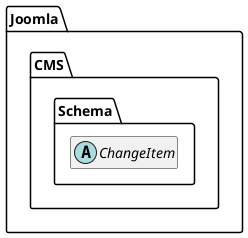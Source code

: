@startuml
set namespaceSeparator \\
hide members
hide << alias >> circle

abstract class Joomla\\CMS\\Schema\\ChangeItem
@enduml
